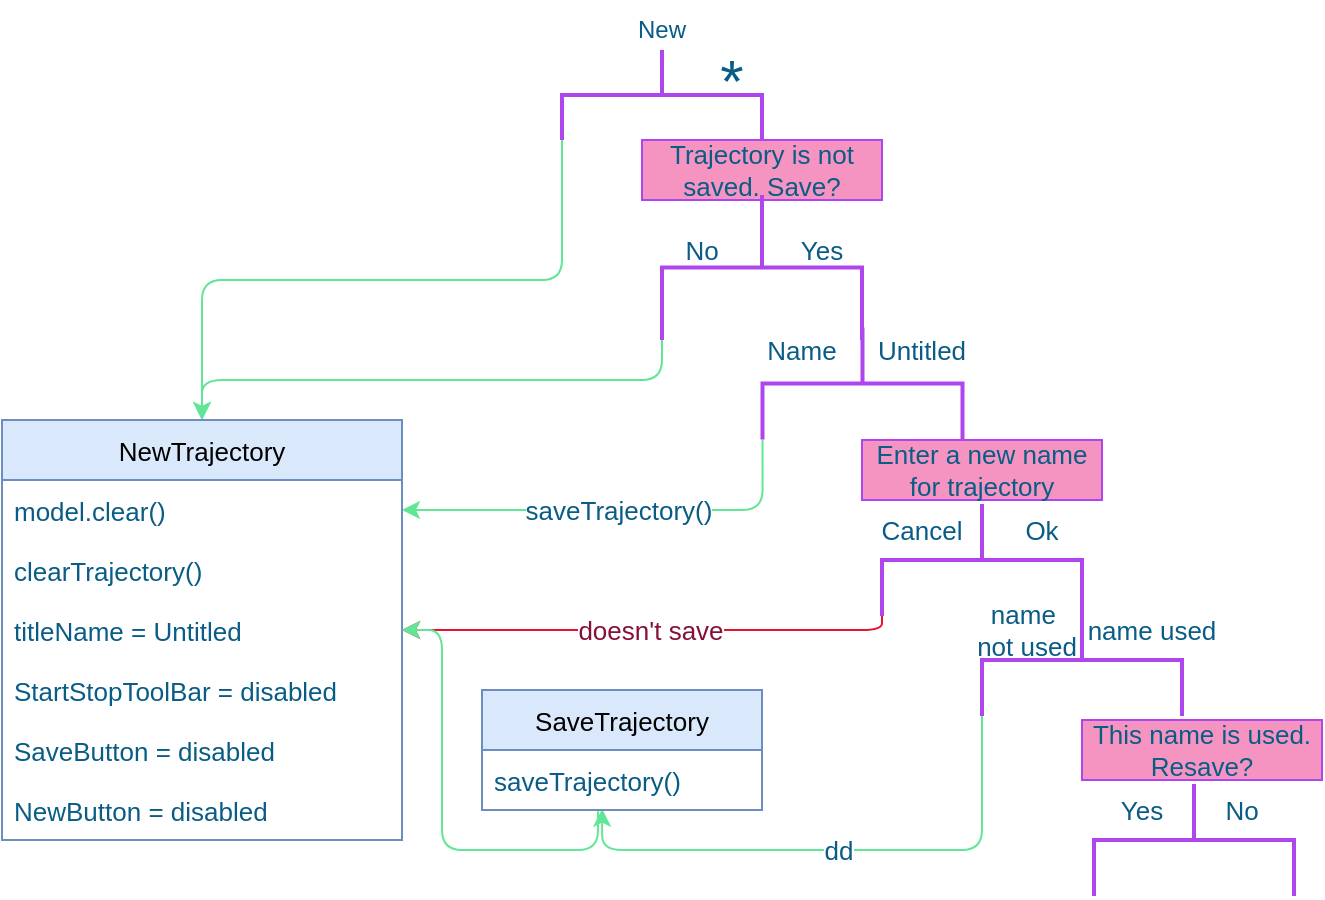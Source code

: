 <mxfile version="16.5.2" type="github">
  <diagram id="J7m8c0r84CtwlsQY7pE0" name="Page-1">
    <mxGraphModel dx="711" dy="381" grid="1" gridSize="10" guides="1" tooltips="1" connect="1" arrows="1" fold="1" page="1" pageScale="1" pageWidth="827" pageHeight="1169" math="0" shadow="0">
      <root>
        <mxCell id="0" />
        <mxCell id="1" parent="0" />
        <mxCell id="CtK_7Bi6tQCIyEXWH96h-1" value="New" style="text;html=1;strokeColor=none;fillColor=none;align=center;verticalAlign=middle;whiteSpace=wrap;rounded=0;fontColor=#095C86;" vertex="1" parent="1">
          <mxGeometry x="320" y="50" width="60" height="30" as="geometry" />
        </mxCell>
        <mxCell id="CtK_7Bi6tQCIyEXWH96h-38" style="edgeStyle=orthogonalEdgeStyle;curved=0;rounded=1;sketch=0;orthogonalLoop=1;jettySize=auto;html=1;fontSize=13;fontColor=#095C86;strokeColor=#60E696;fillColor=#F694C1;exitX=1;exitY=1;exitDx=0;exitDy=0;exitPerimeter=0;" edge="1" parent="1" source="CtK_7Bi6tQCIyEXWH96h-3" target="CtK_7Bi6tQCIyEXWH96h-24">
          <mxGeometry relative="1" as="geometry" />
        </mxCell>
        <mxCell id="CtK_7Bi6tQCIyEXWH96h-3" value="" style="strokeWidth=2;html=1;shape=mxgraph.flowchart.annotation_2;align=left;labelPosition=right;pointerEvents=1;rotation=90;fillColor=#F694C1;strokeColor=#AF45ED;fontColor=#095C86;" vertex="1" parent="1">
          <mxGeometry x="327.5" y="47.5" width="45" height="100" as="geometry" />
        </mxCell>
        <mxCell id="CtK_7Bi6tQCIyEXWH96h-4" value="*" style="text;html=1;strokeColor=none;fillColor=none;align=center;verticalAlign=middle;whiteSpace=wrap;rounded=0;sketch=0;fontColor=#095C86;fontSize=30;" vertex="1" parent="1">
          <mxGeometry x="370" y="80" width="30" height="20" as="geometry" />
        </mxCell>
        <mxCell id="CtK_7Bi6tQCIyEXWH96h-7" value="Trajectory is not saved. Save?" style="rounded=0;whiteSpace=wrap;html=1;sketch=0;fontSize=13;fontColor=#095C86;strokeColor=#AF45ED;fillColor=#F694C1;" vertex="1" parent="1">
          <mxGeometry x="340" y="120" width="120" height="30" as="geometry" />
        </mxCell>
        <mxCell id="CtK_7Bi6tQCIyEXWH96h-39" style="edgeStyle=orthogonalEdgeStyle;curved=0;rounded=1;sketch=0;orthogonalLoop=1;jettySize=auto;html=1;fontSize=13;fontColor=#095C86;strokeColor=#60E696;fillColor=#F694C1;exitX=1;exitY=1;exitDx=0;exitDy=0;exitPerimeter=0;" edge="1" parent="1" source="CtK_7Bi6tQCIyEXWH96h-8" target="CtK_7Bi6tQCIyEXWH96h-24">
          <mxGeometry relative="1" as="geometry" />
        </mxCell>
        <mxCell id="CtK_7Bi6tQCIyEXWH96h-8" value="" style="strokeWidth=2;html=1;shape=mxgraph.flowchart.annotation_2;align=left;labelPosition=right;pointerEvents=1;rotation=90;fillColor=#F694C1;strokeColor=#AF45ED;fontColor=#095C86;" vertex="1" parent="1">
          <mxGeometry x="363.75" y="133.75" width="72.5" height="100" as="geometry" />
        </mxCell>
        <mxCell id="CtK_7Bi6tQCIyEXWH96h-9" value="Yes" style="text;html=1;strokeColor=none;fillColor=none;align=center;verticalAlign=middle;whiteSpace=wrap;rounded=0;sketch=0;fontSize=13;fontColor=#095C86;" vertex="1" parent="1">
          <mxGeometry x="400" y="160" width="60" height="30" as="geometry" />
        </mxCell>
        <mxCell id="CtK_7Bi6tQCIyEXWH96h-10" value="No" style="text;html=1;strokeColor=none;fillColor=none;align=center;verticalAlign=middle;whiteSpace=wrap;rounded=0;sketch=0;fontSize=13;fontColor=#095C86;" vertex="1" parent="1">
          <mxGeometry x="340" y="160" width="60" height="30" as="geometry" />
        </mxCell>
        <mxCell id="CtK_7Bi6tQCIyEXWH96h-60" value="saveTrajectory()" style="edgeStyle=orthogonalEdgeStyle;curved=0;rounded=1;sketch=0;orthogonalLoop=1;jettySize=auto;html=1;entryX=1;entryY=0.5;entryDx=0;entryDy=0;fontSize=13;fontColor=#095C86;strokeColor=#60E696;fillColor=#F694C1;exitX=1;exitY=1;exitDx=0;exitDy=0;exitPerimeter=0;" edge="1" parent="1" source="CtK_7Bi6tQCIyEXWH96h-12" target="CtK_7Bi6tQCIyEXWH96h-25">
          <mxGeometry relative="1" as="geometry" />
        </mxCell>
        <mxCell id="CtK_7Bi6tQCIyEXWH96h-12" value="" style="strokeWidth=2;html=1;shape=mxgraph.flowchart.annotation_2;align=left;labelPosition=right;pointerEvents=1;rotation=90;fillColor=#F694C1;strokeColor=#AF45ED;fontColor=#095C86;" vertex="1" parent="1">
          <mxGeometry x="422.25" y="191.75" width="56" height="100" as="geometry" />
        </mxCell>
        <mxCell id="CtK_7Bi6tQCIyEXWH96h-13" value="Untitled" style="text;html=1;strokeColor=none;fillColor=none;align=center;verticalAlign=middle;whiteSpace=wrap;rounded=0;sketch=0;fontSize=13;fontColor=#095C86;" vertex="1" parent="1">
          <mxGeometry x="450" y="210" width="60" height="30" as="geometry" />
        </mxCell>
        <mxCell id="CtK_7Bi6tQCIyEXWH96h-14" value="Name" style="text;html=1;strokeColor=none;fillColor=none;align=center;verticalAlign=middle;whiteSpace=wrap;rounded=0;sketch=0;fontSize=13;fontColor=#095C86;" vertex="1" parent="1">
          <mxGeometry x="390" y="210" width="60" height="30" as="geometry" />
        </mxCell>
        <mxCell id="CtK_7Bi6tQCIyEXWH96h-15" value="Enter a new name for trajectory" style="rounded=0;whiteSpace=wrap;html=1;sketch=0;fontSize=13;fontColor=#095C86;strokeColor=#AF45ED;fillColor=#F694C1;" vertex="1" parent="1">
          <mxGeometry x="450" y="270" width="120" height="30" as="geometry" />
        </mxCell>
        <mxCell id="CtK_7Bi6tQCIyEXWH96h-56" value="doesn&#39;t save" style="edgeStyle=orthogonalEdgeStyle;curved=0;rounded=1;sketch=0;orthogonalLoop=1;jettySize=auto;html=1;fontSize=13;fontColor=#861138;strokeColor=#E6122F;fillColor=#F694C1;exitX=1;exitY=1;exitDx=0;exitDy=0;exitPerimeter=0;" edge="1" parent="1" source="CtK_7Bi6tQCIyEXWH96h-16" target="CtK_7Bi6tQCIyEXWH96h-24">
          <mxGeometry relative="1" as="geometry">
            <Array as="points">
              <mxPoint x="460" y="365" />
            </Array>
          </mxGeometry>
        </mxCell>
        <mxCell id="CtK_7Bi6tQCIyEXWH96h-16" value="" style="strokeWidth=2;html=1;shape=mxgraph.flowchart.annotation_2;align=left;labelPosition=right;pointerEvents=1;rotation=90;fillColor=#F694C1;strokeColor=#AF45ED;fontColor=#095C86;" vertex="1" parent="1">
          <mxGeometry x="482" y="280" width="56" height="100" as="geometry" />
        </mxCell>
        <mxCell id="CtK_7Bi6tQCIyEXWH96h-17" value="Ok" style="text;html=1;strokeColor=none;fillColor=none;align=center;verticalAlign=middle;whiteSpace=wrap;rounded=0;sketch=0;fontSize=13;fontColor=#095C86;" vertex="1" parent="1">
          <mxGeometry x="510" y="300" width="60" height="30" as="geometry" />
        </mxCell>
        <mxCell id="CtK_7Bi6tQCIyEXWH96h-18" value="Cancel" style="text;html=1;strokeColor=none;fillColor=none;align=center;verticalAlign=middle;whiteSpace=wrap;rounded=0;sketch=0;fontSize=13;fontColor=#095C86;" vertex="1" parent="1">
          <mxGeometry x="450" y="300" width="60" height="30" as="geometry" />
        </mxCell>
        <mxCell id="CtK_7Bi6tQCIyEXWH96h-57" value="dd" style="edgeStyle=orthogonalEdgeStyle;curved=0;rounded=1;sketch=0;orthogonalLoop=1;jettySize=auto;html=1;fontSize=13;fontColor=#095C86;strokeColor=#60E696;fillColor=#F694C1;exitX=1;exitY=1;exitDx=0;exitDy=0;exitPerimeter=0;entryX=0.429;entryY=0.978;entryDx=0;entryDy=0;entryPerimeter=0;" edge="1" parent="1" source="CtK_7Bi6tQCIyEXWH96h-20" target="CtK_7Bi6tQCIyEXWH96h-51">
          <mxGeometry relative="1" as="geometry" />
        </mxCell>
        <mxCell id="CtK_7Bi6tQCIyEXWH96h-20" value="" style="strokeWidth=2;html=1;shape=mxgraph.flowchart.annotation_2;align=left;labelPosition=right;pointerEvents=1;rotation=90;fillColor=#F694C1;strokeColor=#AF45ED;fontColor=#095C86;" vertex="1" parent="1">
          <mxGeometry x="532" y="330" width="56" height="100" as="geometry" />
        </mxCell>
        <mxCell id="CtK_7Bi6tQCIyEXWH96h-21" value="This name is used. Resave?" style="rounded=0;whiteSpace=wrap;html=1;sketch=0;fontSize=13;fontColor=#095C86;strokeColor=#AF45ED;fillColor=#F694C1;" vertex="1" parent="1">
          <mxGeometry x="560" y="410" width="120" height="30" as="geometry" />
        </mxCell>
        <mxCell id="CtK_7Bi6tQCIyEXWH96h-22" value="Yes" style="text;html=1;strokeColor=none;fillColor=none;align=center;verticalAlign=middle;whiteSpace=wrap;rounded=0;sketch=0;fontSize=13;fontColor=#095C86;" vertex="1" parent="1">
          <mxGeometry x="560" y="440" width="60" height="30" as="geometry" />
        </mxCell>
        <mxCell id="CtK_7Bi6tQCIyEXWH96h-24" value="NewTrajectory" style="swimlane;fontStyle=0;childLayout=stackLayout;horizontal=1;startSize=30;horizontalStack=0;resizeParent=1;resizeParentMax=0;resizeLast=0;collapsible=1;marginBottom=0;rounded=0;sketch=0;fontSize=13;strokeColor=#6c8ebf;fillColor=#dae8fc;metaEdit=1;arcSize=15;swimlaneLine=1;glass=0;shadow=0;" vertex="1" parent="1">
          <mxGeometry x="20" y="260" width="200" height="210" as="geometry">
            <mxRectangle x="130" y="133.75" width="120" height="30" as="alternateBounds" />
          </mxGeometry>
        </mxCell>
        <mxCell id="CtK_7Bi6tQCIyEXWH96h-25" value="model.clear()" style="text;strokeColor=none;fillColor=none;align=left;verticalAlign=middle;spacingLeft=4;spacingRight=4;overflow=hidden;points=[[0,0.5],[1,0.5]];portConstraint=eastwest;rotatable=0;rounded=0;sketch=0;fontSize=13;fontColor=#095C86;" vertex="1" parent="CtK_7Bi6tQCIyEXWH96h-24">
          <mxGeometry y="30" width="200" height="30" as="geometry" />
        </mxCell>
        <mxCell id="CtK_7Bi6tQCIyEXWH96h-26" value="clearTrajectory()" style="text;strokeColor=none;fillColor=none;align=left;verticalAlign=middle;spacingLeft=4;spacingRight=4;overflow=hidden;points=[[0,0.5],[1,0.5]];portConstraint=eastwest;rotatable=0;rounded=0;sketch=0;fontSize=13;fontColor=#095C86;" vertex="1" parent="CtK_7Bi6tQCIyEXWH96h-24">
          <mxGeometry y="60" width="200" height="30" as="geometry" />
        </mxCell>
        <mxCell id="CtK_7Bi6tQCIyEXWH96h-34" value="titleName = Untitled" style="text;strokeColor=none;fillColor=none;align=left;verticalAlign=middle;spacingLeft=4;spacingRight=4;overflow=hidden;points=[[0,0.5],[1,0.5]];portConstraint=eastwest;rotatable=0;rounded=0;sketch=0;fontSize=13;fontColor=#095C86;" vertex="1" parent="CtK_7Bi6tQCIyEXWH96h-24">
          <mxGeometry y="90" width="200" height="30" as="geometry" />
        </mxCell>
        <mxCell id="CtK_7Bi6tQCIyEXWH96h-27" value="StartStopToolBar = disabled" style="text;strokeColor=none;fillColor=none;align=left;verticalAlign=middle;spacingLeft=4;spacingRight=4;overflow=hidden;points=[[0,0.5,0,0,0],[1,0.5,0,0,0]];portConstraint=eastwest;rotatable=0;rounded=0;sketch=0;fontSize=13;fontColor=#095C86;" vertex="1" parent="CtK_7Bi6tQCIyEXWH96h-24">
          <mxGeometry y="120" width="200" height="30" as="geometry" />
        </mxCell>
        <mxCell id="CtK_7Bi6tQCIyEXWH96h-35" value="SaveButton = disabled" style="text;strokeColor=none;fillColor=none;align=left;verticalAlign=middle;spacingLeft=4;spacingRight=4;overflow=hidden;points=[[0,0.5],[1,0.5]];portConstraint=eastwest;rotatable=0;rounded=0;sketch=0;fontSize=13;fontColor=#095C86;" vertex="1" parent="CtK_7Bi6tQCIyEXWH96h-24">
          <mxGeometry y="150" width="200" height="30" as="geometry" />
        </mxCell>
        <mxCell id="CtK_7Bi6tQCIyEXWH96h-36" value="NewButton = disabled" style="text;strokeColor=none;fillColor=none;align=left;verticalAlign=middle;spacingLeft=4;spacingRight=4;overflow=hidden;points=[[0,0.5],[1,0.5]];portConstraint=eastwest;rotatable=0;rounded=0;sketch=0;fontSize=13;fontColor=#095C86;" vertex="1" parent="CtK_7Bi6tQCIyEXWH96h-24">
          <mxGeometry y="180" width="200" height="30" as="geometry" />
        </mxCell>
        <mxCell id="CtK_7Bi6tQCIyEXWH96h-23" value="No" style="text;html=1;strokeColor=none;fillColor=none;align=center;verticalAlign=middle;whiteSpace=wrap;rounded=0;sketch=0;fontSize=13;fontColor=#095C86;" vertex="1" parent="1">
          <mxGeometry x="610" y="440" width="60" height="30" as="geometry" />
        </mxCell>
        <mxCell id="CtK_7Bi6tQCIyEXWH96h-40" value="name used" style="text;html=1;strokeColor=none;fillColor=none;align=center;verticalAlign=middle;whiteSpace=wrap;rounded=0;sketch=0;fontSize=13;fontColor=#095C86;" vertex="1" parent="1">
          <mxGeometry x="560" y="350" width="70" height="30" as="geometry" />
        </mxCell>
        <mxCell id="CtK_7Bi6tQCIyEXWH96h-41" value="name&amp;nbsp; not used" style="text;html=1;strokeColor=none;fillColor=none;align=center;verticalAlign=middle;whiteSpace=wrap;rounded=0;sketch=0;fontSize=13;fontColor=#095C86;" vertex="1" parent="1">
          <mxGeometry x="505" y="350" width="55" height="30" as="geometry" />
        </mxCell>
        <mxCell id="CtK_7Bi6tQCIyEXWH96h-42" value="" style="strokeWidth=2;html=1;shape=mxgraph.flowchart.annotation_2;align=left;labelPosition=right;pointerEvents=1;rotation=90;fillColor=#F694C1;strokeColor=#AF45ED;fontColor=#095C86;" vertex="1" parent="1">
          <mxGeometry x="588" y="420" width="56" height="100" as="geometry" />
        </mxCell>
        <mxCell id="CtK_7Bi6tQCIyEXWH96h-50" value="SaveTrajectory" style="swimlane;fontStyle=0;childLayout=stackLayout;horizontal=1;startSize=30;horizontalStack=0;resizeParent=1;resizeParentMax=0;resizeLast=0;collapsible=1;marginBottom=0;rounded=0;shadow=0;glass=0;sketch=0;fontSize=13;strokeColor=#6c8ebf;fillColor=#dae8fc;" vertex="1" parent="1">
          <mxGeometry x="260" y="395" width="140" height="60" as="geometry" />
        </mxCell>
        <mxCell id="CtK_7Bi6tQCIyEXWH96h-51" value="saveTrajectory()" style="text;strokeColor=none;fillColor=none;align=left;verticalAlign=middle;spacingLeft=4;spacingRight=4;overflow=hidden;points=[[0,0.5],[1,0.5]];portConstraint=eastwest;rotatable=0;rounded=0;shadow=0;glass=0;sketch=0;fontSize=13;fontColor=#095C86;" vertex="1" parent="CtK_7Bi6tQCIyEXWH96h-50">
          <mxGeometry y="30" width="140" height="30" as="geometry" />
        </mxCell>
        <mxCell id="CtK_7Bi6tQCIyEXWH96h-59" style="edgeStyle=orthogonalEdgeStyle;curved=0;rounded=1;sketch=0;orthogonalLoop=1;jettySize=auto;html=1;fontSize=13;fontColor=#095C86;strokeColor=#60E696;fillColor=#F694C1;exitX=0.414;exitY=1.022;exitDx=0;exitDy=0;exitPerimeter=0;" edge="1" parent="1" source="CtK_7Bi6tQCIyEXWH96h-51" target="CtK_7Bi6tQCIyEXWH96h-24">
          <mxGeometry relative="1" as="geometry">
            <mxPoint x="300" y="490" as="sourcePoint" />
            <mxPoint x="330.06" y="369.34" as="targetPoint" />
          </mxGeometry>
        </mxCell>
      </root>
    </mxGraphModel>
  </diagram>
</mxfile>
